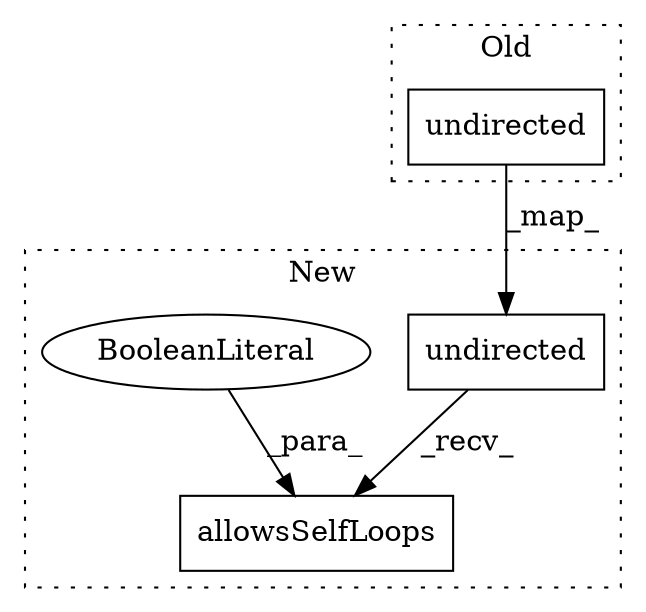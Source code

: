 digraph G {
subgraph cluster0 {
1 [label="undirected" a="32" s="24541" l="12" shape="box"];
label = "Old";
style="dotted";
}
subgraph cluster1 {
2 [label="undirected" a="32" s="24207" l="12" shape="box"];
3 [label="allowsSelfLoops" a="32" s="24220,24240" l="16,1" shape="box"];
4 [label="BooleanLiteral" a="9" s="24236" l="4" shape="ellipse"];
label = "New";
style="dotted";
}
1 -> 2 [label="_map_"];
2 -> 3 [label="_recv_"];
4 -> 3 [label="_para_"];
}